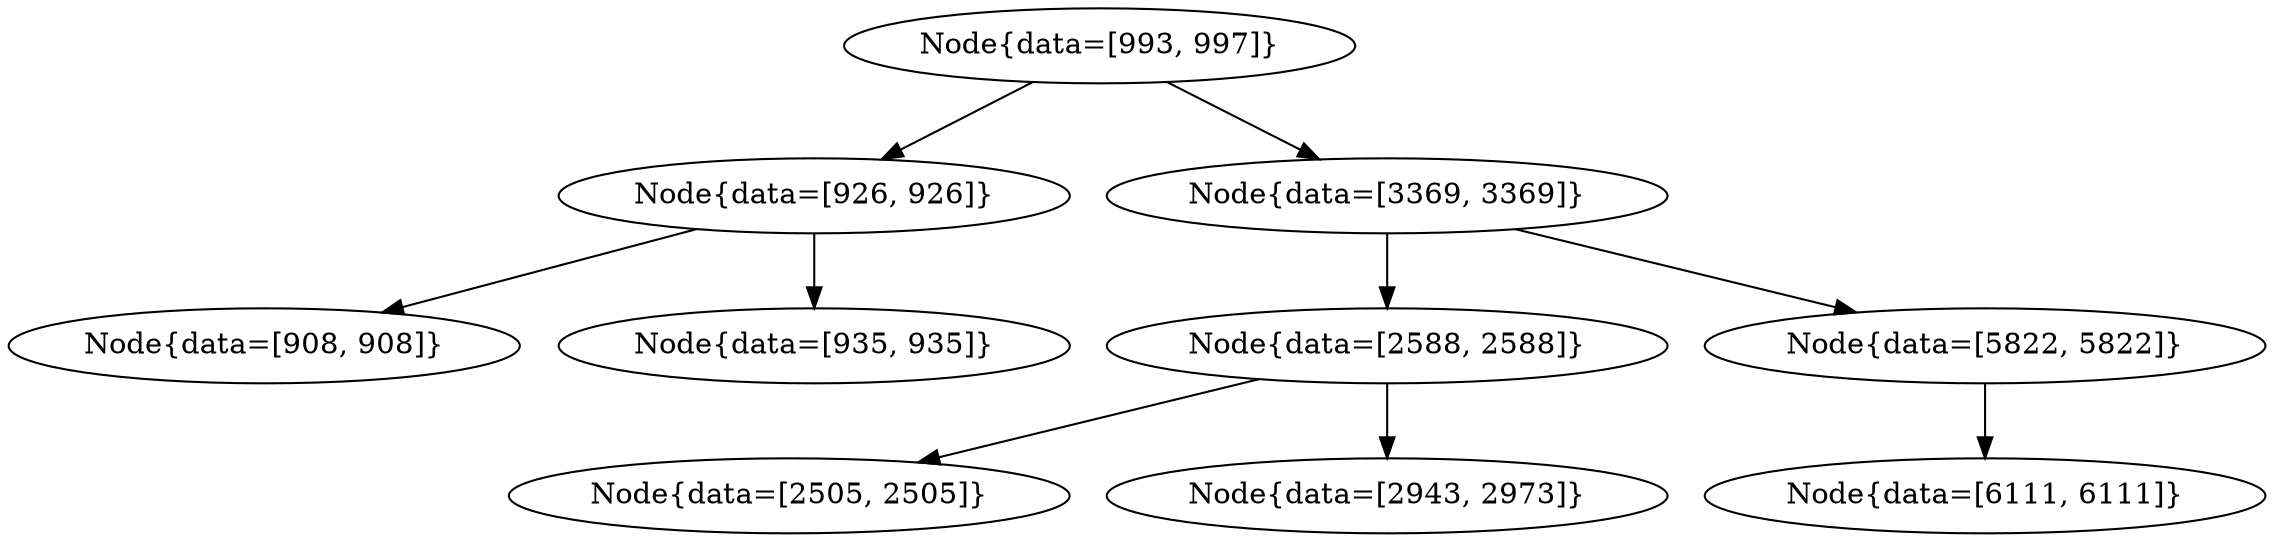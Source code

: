 digraph G{
2015601401 [label="Node{data=[993, 997]}"]
2015601401 -> 1287712235
1287712235 [label="Node{data=[926, 926]}"]
1287712235 -> 1165897474
1165897474 [label="Node{data=[908, 908]}"]
1287712235 -> 1551870003
1551870003 [label="Node{data=[935, 935]}"]
2015601401 -> 967765295
967765295 [label="Node{data=[3369, 3369]}"]
967765295 -> 1917513796
1917513796 [label="Node{data=[2588, 2588]}"]
1917513796 -> 1182320432
1182320432 [label="Node{data=[2505, 2505]}"]
1917513796 -> 1734853116
1734853116 [label="Node{data=[2943, 2973]}"]
967765295 -> 703504298
703504298 [label="Node{data=[5822, 5822]}"]
703504298 -> 201556483
201556483 [label="Node{data=[6111, 6111]}"]
}